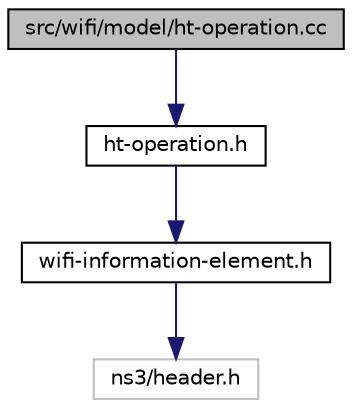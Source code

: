 digraph "src/wifi/model/ht-operation.cc"
{
 // LATEX_PDF_SIZE
  edge [fontname="Helvetica",fontsize="10",labelfontname="Helvetica",labelfontsize="10"];
  node [fontname="Helvetica",fontsize="10",shape=record];
  Node1 [label="src/wifi/model/ht-operation.cc",height=0.2,width=0.4,color="black", fillcolor="grey75", style="filled", fontcolor="black",tooltip=" "];
  Node1 -> Node2 [color="midnightblue",fontsize="10",style="solid",fontname="Helvetica"];
  Node2 [label="ht-operation.h",height=0.2,width=0.4,color="black", fillcolor="white", style="filled",URL="$ht-operation_8h.html",tooltip=" "];
  Node2 -> Node3 [color="midnightblue",fontsize="10",style="solid",fontname="Helvetica"];
  Node3 [label="wifi-information-element.h",height=0.2,width=0.4,color="black", fillcolor="white", style="filled",URL="$wifi-information-element_8h.html",tooltip=" "];
  Node3 -> Node4 [color="midnightblue",fontsize="10",style="solid",fontname="Helvetica"];
  Node4 [label="ns3/header.h",height=0.2,width=0.4,color="grey75", fillcolor="white", style="filled",tooltip=" "];
}
